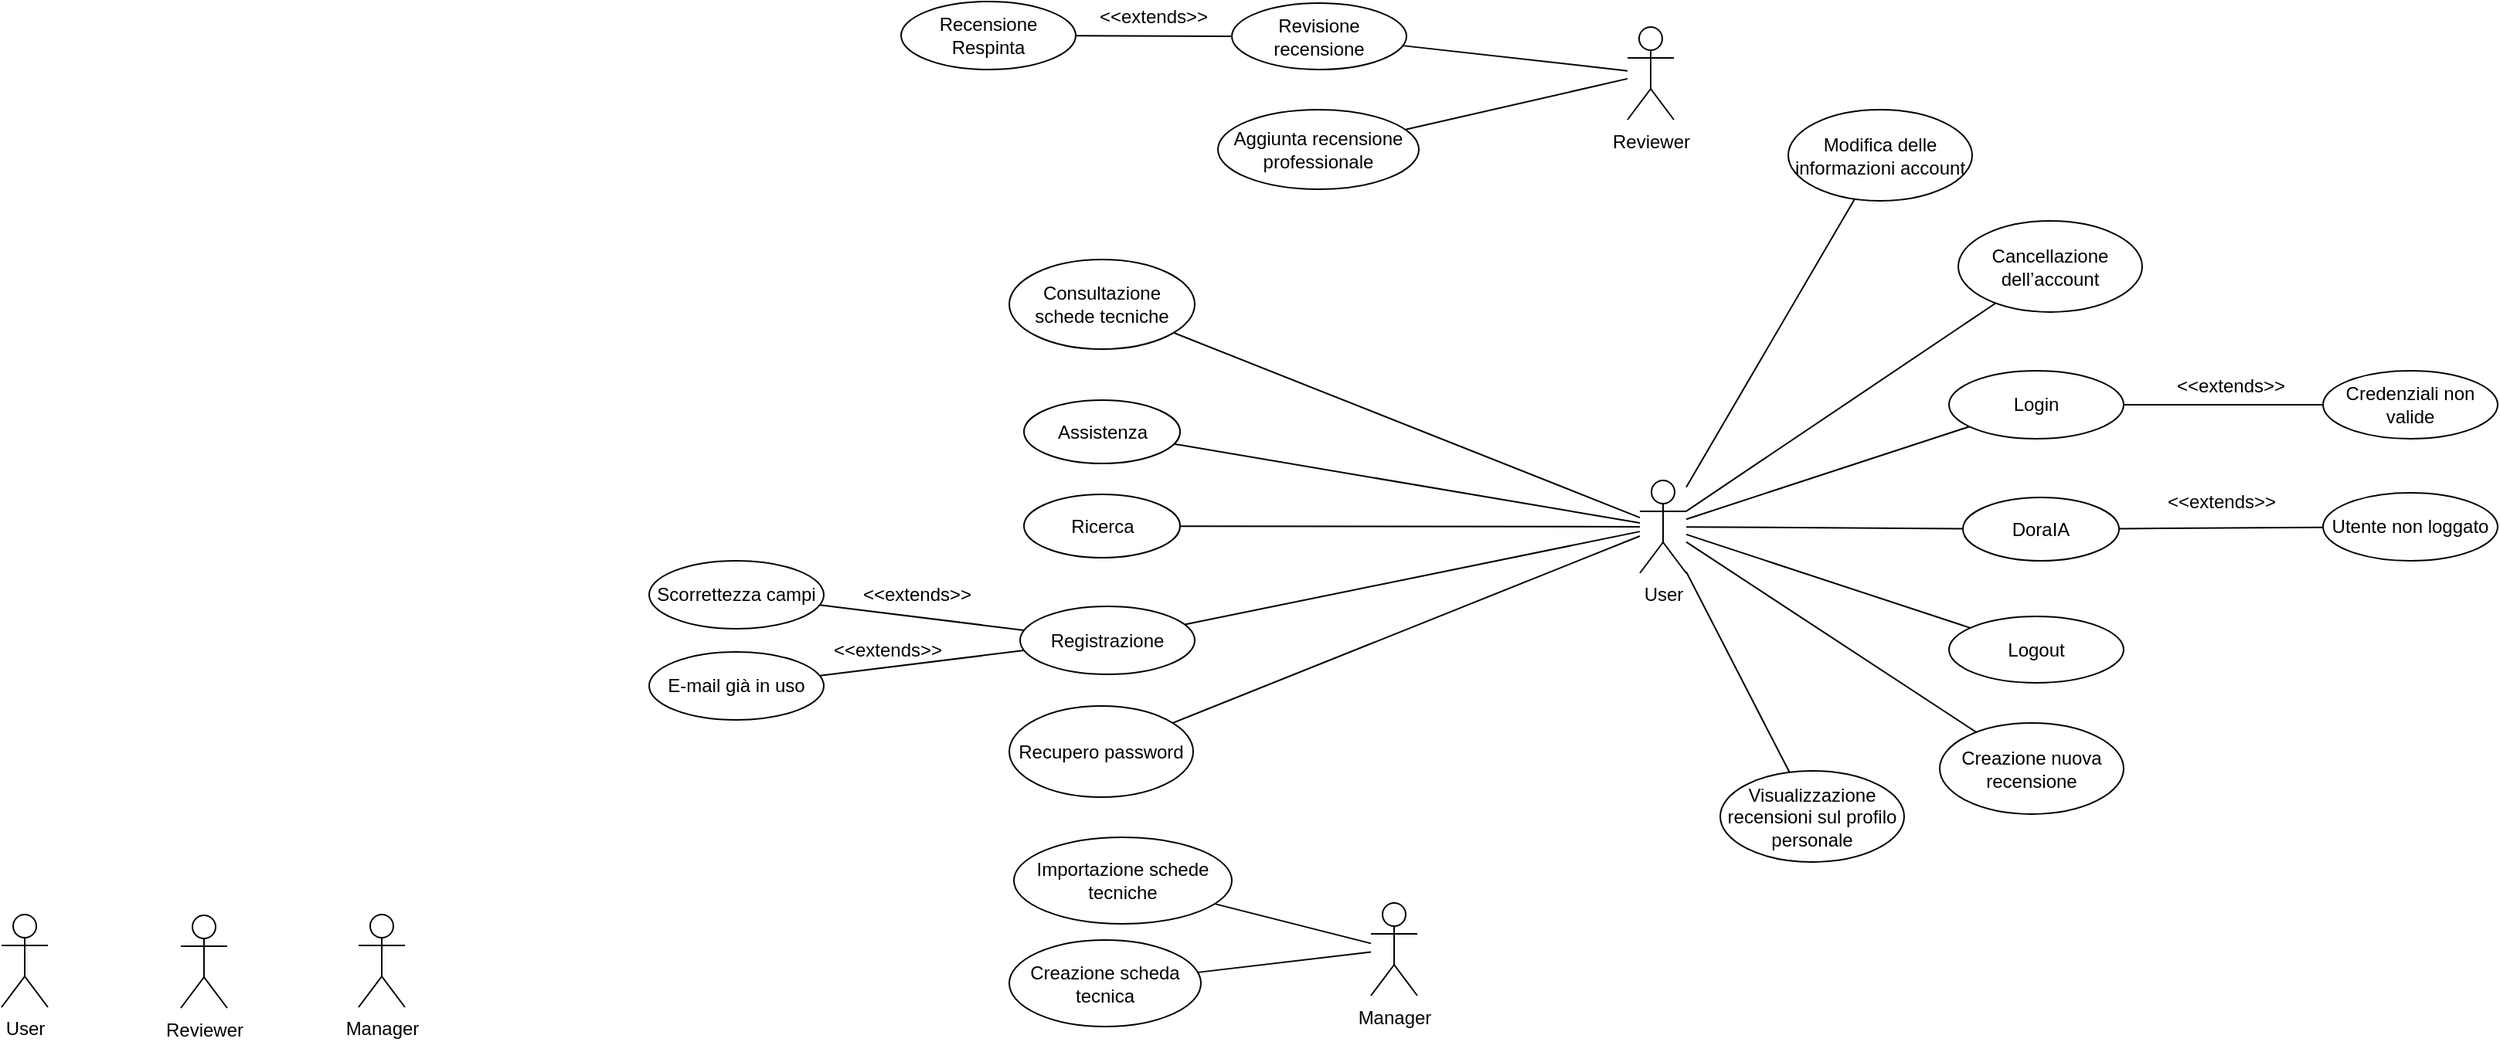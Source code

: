 <mxfile version="13.10.0" type="device"><diagram id="QmsnQ5lWFqthiBJW5Tje" name="Page-1"><mxGraphModel dx="2238" dy="236" grid="0" gridSize="10" guides="1" tooltips="1" connect="1" arrows="1" fold="1" page="0" pageScale="1" pageWidth="827" pageHeight="1169" math="0" shadow="0"><root><mxCell id="0"/><mxCell id="1" parent="0"/><mxCell id="DthnhNGHgmopCf0faL1A-14" value="Logout" style="ellipse;whiteSpace=wrap;html=1;" parent="1" vertex="1"><mxGeometry x="356" y="1047" width="113" height="43" as="geometry"/></mxCell><mxCell id="DthnhNGHgmopCf0faL1A-59" style="edgeStyle=none;rounded=0;orthogonalLoop=1;jettySize=auto;html=1;endArrow=none;endFill=0;" parent="1" source="DthnhNGHgmopCf0faL1A-43" target="DthnhNGHgmopCf0faL1A-57" edge="1"><mxGeometry relative="1" as="geometry"><mxPoint x="23" y="1120" as="sourcePoint"/></mxGeometry></mxCell><mxCell id="DthnhNGHgmopCf0faL1A-51" style="rounded=0;orthogonalLoop=1;jettySize=auto;html=1;endArrow=none;endFill=0;" parent="1" source="DthnhNGHgmopCf0faL1A-43" target="DthnhNGHgmopCf0faL1A-14" edge="1"><mxGeometry relative="1" as="geometry"/></mxCell><mxCell id="DthnhNGHgmopCf0faL1A-52" style="edgeStyle=none;rounded=0;orthogonalLoop=1;jettySize=auto;html=1;endArrow=none;endFill=0;" parent="1" source="DthnhNGHgmopCf0faL1A-43" target="DthnhNGHgmopCf0faL1A-49" edge="1"><mxGeometry relative="1" as="geometry"/></mxCell><mxCell id="DthnhNGHgmopCf0faL1A-53" style="edgeStyle=none;rounded=0;orthogonalLoop=1;jettySize=auto;html=1;endArrow=none;endFill=0;" parent="1" source="DthnhNGHgmopCf0faL1A-43" target="DthnhNGHgmopCf0faL1A-50" edge="1"><mxGeometry relative="1" as="geometry"/></mxCell><mxCell id="DthnhNGHgmopCf0faL1A-65" style="edgeStyle=none;rounded=0;orthogonalLoop=1;jettySize=auto;html=1;endArrow=none;endFill=0;" parent="1" source="DthnhNGHgmopCf0faL1A-43" target="DthnhNGHgmopCf0faL1A-64" edge="1"><mxGeometry relative="1" as="geometry"/></mxCell><mxCell id="31" style="edgeStyle=none;rounded=0;orthogonalLoop=1;jettySize=auto;html=1;endArrow=none;endFill=0;" parent="1" source="DthnhNGHgmopCf0faL1A-43" target="DthnhNGHgmopCf0faL1A-58" edge="1"><mxGeometry relative="1" as="geometry"/></mxCell><mxCell id="RpAhF7KTicLjRRhCAVL0-57" style="rounded=0;orthogonalLoop=1;jettySize=auto;html=1;endArrow=none;endFill=0;" parent="1" source="DthnhNGHgmopCf0faL1A-43" target="RpAhF7KTicLjRRhCAVL0-56" edge="1"><mxGeometry relative="1" as="geometry"/></mxCell><mxCell id="RpAhF7KTicLjRRhCAVL0-59" style="edgeStyle=none;rounded=0;orthogonalLoop=1;jettySize=auto;html=1;endArrow=none;endFill=0;" parent="1" source="DthnhNGHgmopCf0faL1A-43" target="RpAhF7KTicLjRRhCAVL0-58" edge="1"><mxGeometry relative="1" as="geometry"/></mxCell><mxCell id="RpAhF7KTicLjRRhCAVL0-67" style="edgeStyle=none;rounded=0;orthogonalLoop=1;jettySize=auto;html=1;endArrow=none;endFill=0;" parent="1" source="DthnhNGHgmopCf0faL1A-43" target="RpAhF7KTicLjRRhCAVL0-66" edge="1"><mxGeometry relative="1" as="geometry"/></mxCell><mxCell id="DthnhNGHgmopCf0faL1A-43" value="User" style="shape=umlActor;verticalLabelPosition=bottom;verticalAlign=top;html=1;" parent="1" vertex="1"><mxGeometry x="156" y="959" width="30" height="60" as="geometry"/></mxCell><mxCell id="DthnhNGHgmopCf0faL1A-56" style="edgeStyle=none;rounded=0;orthogonalLoop=1;jettySize=auto;html=1;endArrow=none;endFill=0;" parent="1" source="DthnhNGHgmopCf0faL1A-44" target="DthnhNGHgmopCf0faL1A-55" edge="1"><mxGeometry relative="1" as="geometry"/></mxCell><mxCell id="DthnhNGHgmopCf0faL1A-74" style="edgeStyle=none;rounded=0;orthogonalLoop=1;jettySize=auto;html=1;endArrow=none;endFill=0;" parent="1" source="DthnhNGHgmopCf0faL1A-44" target="DthnhNGHgmopCf0faL1A-71" edge="1"><mxGeometry relative="1" as="geometry"/></mxCell><mxCell id="DthnhNGHgmopCf0faL1A-44" value="Reviewer" style="shape=umlActor;verticalLabelPosition=bottom;verticalAlign=top;html=1;" parent="1" vertex="1"><mxGeometry x="148" y="665.5" width="30" height="60" as="geometry"/></mxCell><mxCell id="DthnhNGHgmopCf0faL1A-76" style="edgeStyle=none;rounded=0;orthogonalLoop=1;jettySize=auto;html=1;endArrow=none;endFill=0;" parent="1" source="DthnhNGHgmopCf0faL1A-45" target="DthnhNGHgmopCf0faL1A-70" edge="1"><mxGeometry relative="1" as="geometry"/></mxCell><mxCell id="19" style="edgeStyle=none;rounded=0;orthogonalLoop=1;jettySize=auto;html=1;startArrow=none;startFill=0;endArrow=none;endFill=0;" parent="1" source="DthnhNGHgmopCf0faL1A-45" target="16" edge="1"><mxGeometry relative="1" as="geometry"/></mxCell><mxCell id="DthnhNGHgmopCf0faL1A-45" value="Manager" style="shape=umlActor;verticalLabelPosition=bottom;verticalAlign=top;html=1;" parent="1" vertex="1"><mxGeometry x="-18" y="1232.5" width="30" height="60" as="geometry"/></mxCell><mxCell id="DthnhNGHgmopCf0faL1A-49" value="Creazione nuova recensione" style="ellipse;whiteSpace=wrap;html=1;" parent="1" vertex="1"><mxGeometry x="350" y="1116" width="119" height="59" as="geometry"/></mxCell><mxCell id="DthnhNGHgmopCf0faL1A-50" value="Visualizzazione recensioni sul profilo personale" style="ellipse;whiteSpace=wrap;html=1;" parent="1" vertex="1"><mxGeometry x="208" y="1147" width="119" height="59" as="geometry"/></mxCell><mxCell id="56" style="edgeStyle=none;rounded=0;orthogonalLoop=1;jettySize=auto;html=1;endArrow=none;endFill=0;" parent="1" source="DthnhNGHgmopCf0faL1A-55" target="55" edge="1"><mxGeometry relative="1" as="geometry"/></mxCell><mxCell id="DthnhNGHgmopCf0faL1A-55" value="Revisione recensione" style="ellipse;whiteSpace=wrap;html=1;" parent="1" vertex="1"><mxGeometry x="-108" y="650" width="113" height="43" as="geometry"/></mxCell><mxCell id="51" style="edgeStyle=none;rounded=0;orthogonalLoop=1;jettySize=auto;html=1;endArrow=none;endFill=0;" parent="1" source="DthnhNGHgmopCf0faL1A-57" target="45" edge="1"><mxGeometry relative="1" as="geometry"/></mxCell><mxCell id="52" style="edgeStyle=none;rounded=0;orthogonalLoop=1;jettySize=auto;html=1;endArrow=none;endFill=0;" parent="1" source="DthnhNGHgmopCf0faL1A-57" target="46" edge="1"><mxGeometry relative="1" as="geometry"/></mxCell><mxCell id="DthnhNGHgmopCf0faL1A-57" value="Registrazione" style="ellipse;whiteSpace=wrap;html=1;" parent="1" vertex="1"><mxGeometry x="-245" y="1040.5" width="113" height="44" as="geometry"/></mxCell><mxCell id="50" style="edgeStyle=none;rounded=0;orthogonalLoop=1;jettySize=auto;html=1;endArrow=none;endFill=0;" parent="1" source="DthnhNGHgmopCf0faL1A-58" target="49" edge="1"><mxGeometry relative="1" as="geometry"/></mxCell><mxCell id="DthnhNGHgmopCf0faL1A-58" value="Login" style="ellipse;whiteSpace=wrap;html=1;" parent="1" vertex="1"><mxGeometry x="356" y="888" width="113" height="44" as="geometry"/></mxCell><mxCell id="DthnhNGHgmopCf0faL1A-61" value="Consultazione schede tecniche" style="ellipse;whiteSpace=wrap;html=1;" parent="1" vertex="1"><mxGeometry x="-252" y="816" width="120" height="58" as="geometry"/></mxCell><mxCell id="54" style="edgeStyle=none;rounded=0;orthogonalLoop=1;jettySize=auto;html=1;endArrow=none;endFill=0;" parent="1" source="DthnhNGHgmopCf0faL1A-64" target="53" edge="1"><mxGeometry relative="1" as="geometry"/></mxCell><mxCell id="DthnhNGHgmopCf0faL1A-64" value="DoraIA" style="ellipse;whiteSpace=wrap;html=1;" parent="1" vertex="1"><mxGeometry x="365" y="970" width="101" height="41" as="geometry"/></mxCell><mxCell id="DthnhNGHgmopCf0faL1A-70" value="Creazione scheda tecnica" style="ellipse;whiteSpace=wrap;html=1;" parent="1" vertex="1"><mxGeometry x="-252" y="1256.5" width="124" height="56" as="geometry"/></mxCell><mxCell id="DthnhNGHgmopCf0faL1A-71" value="Aggiunta recensione professionale" style="ellipse;whiteSpace=wrap;html=1;" parent="1" vertex="1"><mxGeometry x="-117" y="719" width="130" height="51.5" as="geometry"/></mxCell><mxCell id="16" value="Importazione schede tecniche" style="ellipse;whiteSpace=wrap;html=1;" parent="1" vertex="1"><mxGeometry x="-249" y="1190" width="141" height="56" as="geometry"/></mxCell><mxCell id="20" value="Ricerca" style="ellipse;whiteSpace=wrap;html=1;" parent="1" vertex="1"><mxGeometry x="-242.5" y="968" width="101" height="41" as="geometry"/></mxCell><mxCell id="22" value="Assistenza" style="ellipse;whiteSpace=wrap;html=1;" parent="1" vertex="1"><mxGeometry x="-242.5" y="907" width="101" height="41" as="geometry"/></mxCell><mxCell id="27" style="rounded=0;orthogonalLoop=1;jettySize=auto;html=1;endArrow=none;endFill=0;" parent="1" source="DthnhNGHgmopCf0faL1A-43" target="DthnhNGHgmopCf0faL1A-61" edge="1"><mxGeometry relative="1" as="geometry"><mxPoint x="20" y="951.467" as="sourcePoint"/></mxGeometry></mxCell><mxCell id="28" style="edgeStyle=none;rounded=0;orthogonalLoop=1;jettySize=auto;html=1;endArrow=none;endFill=0;" parent="1" source="DthnhNGHgmopCf0faL1A-43" target="22" edge="1"><mxGeometry relative="1" as="geometry"><mxPoint x="20" y="956.91" as="sourcePoint"/></mxGeometry></mxCell><mxCell id="30" style="edgeStyle=none;rounded=0;orthogonalLoop=1;jettySize=auto;html=1;endArrow=none;endFill=0;" parent="1" source="DthnhNGHgmopCf0faL1A-43" target="20" edge="1"><mxGeometry relative="1" as="geometry"><mxPoint x="20" y="960.958" as="sourcePoint"/></mxGeometry></mxCell><mxCell id="35" value="User" style="shape=umlActor;verticalLabelPosition=bottom;verticalAlign=top;html=1;" parent="1" vertex="1"><mxGeometry x="-904" y="1240" width="30" height="60" as="geometry"/></mxCell><mxCell id="43" value="Reviewer" style="shape=umlActor;verticalLabelPosition=bottom;verticalAlign=top;html=1;" parent="1" vertex="1"><mxGeometry x="-788" y="1240.5" width="30" height="60" as="geometry"/></mxCell><mxCell id="44" value="Manager" style="shape=umlActor;verticalLabelPosition=bottom;verticalAlign=top;html=1;" parent="1" vertex="1"><mxGeometry x="-673" y="1240" width="30" height="60" as="geometry"/></mxCell><mxCell id="45" value="Scorrettezza campi" style="ellipse;whiteSpace=wrap;html=1;" parent="1" vertex="1"><mxGeometry x="-485" y="1011" width="113" height="44" as="geometry"/></mxCell><mxCell id="46" value="E-mail già in uso" style="ellipse;whiteSpace=wrap;html=1;" parent="1" vertex="1"><mxGeometry x="-485" y="1070" width="113" height="44" as="geometry"/></mxCell><mxCell id="49" value="Credenziali non valide" style="ellipse;whiteSpace=wrap;html=1;" parent="1" vertex="1"><mxGeometry x="598" y="888" width="113" height="44" as="geometry"/></mxCell><mxCell id="53" value="Utente non loggato" style="ellipse;whiteSpace=wrap;html=1;" parent="1" vertex="1"><mxGeometry x="598" y="967" width="113" height="44" as="geometry"/></mxCell><mxCell id="55" value="Recensione Respinta" style="ellipse;whiteSpace=wrap;html=1;" parent="1" vertex="1"><mxGeometry x="-322" y="649" width="113" height="44" as="geometry"/></mxCell><mxCell id="RpAhF7KTicLjRRhCAVL0-56" value="Cancellazione dell’account" style="ellipse;whiteSpace=wrap;html=1;" parent="1" vertex="1"><mxGeometry x="362" y="791" width="119" height="59" as="geometry"/></mxCell><mxCell id="RpAhF7KTicLjRRhCAVL0-58" value="Modifica delle informazioni account" style="ellipse;whiteSpace=wrap;html=1;" parent="1" vertex="1"><mxGeometry x="252" y="719" width="119" height="59" as="geometry"/></mxCell><mxCell id="RpAhF7KTicLjRRhCAVL0-61" value="&amp;lt;&amp;lt;extends&amp;gt;&amp;gt;" style="text;html=1;strokeColor=none;fillColor=none;align=center;verticalAlign=middle;whiteSpace=wrap;rounded=0;" parent="1" vertex="1"><mxGeometry x="-200" y="649" width="83" height="20" as="geometry"/></mxCell><mxCell id="RpAhF7KTicLjRRhCAVL0-62" value="&amp;lt;&amp;lt;extends&amp;gt;&amp;gt;" style="text;html=1;strokeColor=none;fillColor=none;align=center;verticalAlign=middle;whiteSpace=wrap;rounded=0;" parent="1" vertex="1"><mxGeometry x="-353" y="1023" width="83" height="20" as="geometry"/></mxCell><mxCell id="RpAhF7KTicLjRRhCAVL0-63" value="&amp;lt;&amp;lt;extends&amp;gt;&amp;gt;" style="text;html=1;strokeColor=none;fillColor=none;align=center;verticalAlign=middle;whiteSpace=wrap;rounded=0;" parent="1" vertex="1"><mxGeometry x="-372" y="1058.5" width="83" height="20" as="geometry"/></mxCell><mxCell id="RpAhF7KTicLjRRhCAVL0-64" value="&amp;lt;&amp;lt;extends&amp;gt;&amp;gt;" style="text;html=1;strokeColor=none;fillColor=none;align=center;verticalAlign=middle;whiteSpace=wrap;rounded=0;" parent="1" vertex="1"><mxGeometry x="497" y="888" width="83" height="20" as="geometry"/></mxCell><mxCell id="RpAhF7KTicLjRRhCAVL0-65" value="&amp;lt;&amp;lt;extends&amp;gt;&amp;gt;" style="text;html=1;strokeColor=none;fillColor=none;align=center;verticalAlign=middle;whiteSpace=wrap;rounded=0;" parent="1" vertex="1"><mxGeometry x="491" y="963" width="83" height="20" as="geometry"/></mxCell><mxCell id="RpAhF7KTicLjRRhCAVL0-66" value="Recupero password" style="ellipse;whiteSpace=wrap;html=1;" parent="1" vertex="1"><mxGeometry x="-252" y="1105" width="119" height="59" as="geometry"/></mxCell></root></mxGraphModel></diagram></mxfile>